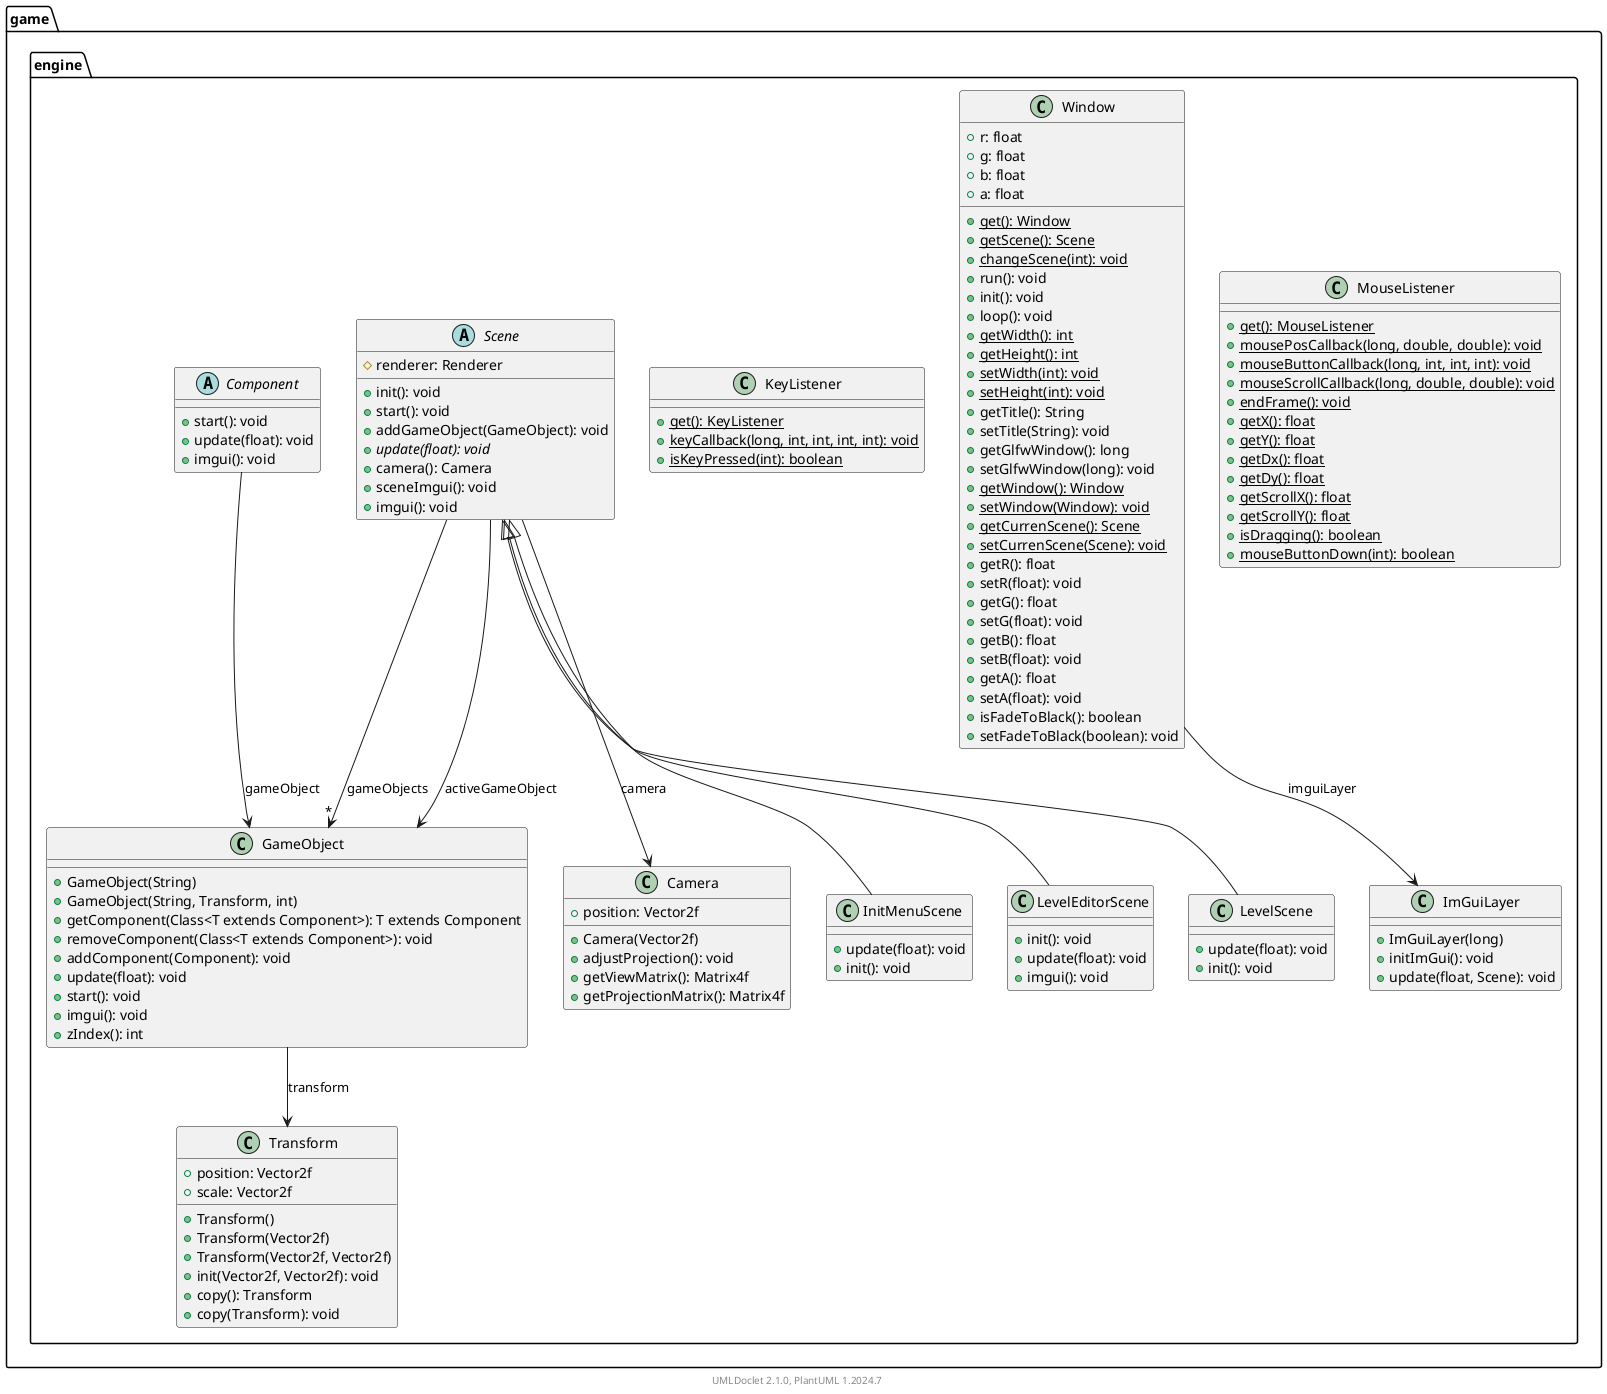 @startuml
    namespace game.engine {

        class MouseListener [[MouseListener.html]] {
            {static} +get(): MouseListener
            {static} +mousePosCallback(long, double, double): void
            {static} +mouseButtonCallback(long, int, int, int): void
            {static} +mouseScrollCallback(long, double, double): void
            {static} +endFrame(): void
            {static} +getX(): float
            {static} +getY(): float
            {static} +getDx(): float
            {static} +getDy(): float
            {static} +getScrollX(): float
            {static} +getScrollY(): float
            {static} +isDragging(): boolean
            {static} +mouseButtonDown(int): boolean
        }

        class InitMenuScene [[InitMenuScene.html]] {
            +update(float): void
            +init(): void
        }

        class Window [[Window.html]] {
            +r: float
            +g: float
            +b: float
            +a: float
            {static} +get(): Window
            {static} +getScene(): Scene
            {static} +changeScene(int): void
            +run(): void
            +init(): void
            +loop(): void
            {static} +getWidth(): int
            {static} +getHeight(): int
            {static} +setWidth(int): void
            {static} +setHeight(int): void
            +getTitle(): String
            +setTitle(String): void
            +getGlfwWindow(): long
            +setGlfwWindow(long): void
            {static} +getWindow(): Window
            {static} +setWindow(Window): void
            {static} +getCurrenScene(): Scene
            {static} +setCurrenScene(Scene): void
            +getR(): float
            +setR(float): void
            +getG(): float
            +setG(float): void
            +getB(): float
            +setB(float): void
            +getA(): float
            +setA(float): void
            +isFadeToBlack(): boolean
            +setFadeToBlack(boolean): void
        }

        class Transform [[Transform.html]] {
            +position: Vector2f
            +scale: Vector2f
            +Transform()
            +Transform(Vector2f)
            +Transform(Vector2f, Vector2f)
            +init(Vector2f, Vector2f): void
            +copy(): Transform
            +copy(Transform): void
        }

        class LevelEditorScene [[LevelEditorScene.html]] {
            +init(): void
            +update(float): void
            +imgui(): void
        }

        class KeyListener [[KeyListener.html]] {
            {static} +get(): KeyListener
            {static} +keyCallback(long, int, int, int, int): void
            {static} +isKeyPressed(int): boolean
        }

        class LevelScene [[LevelScene.html]] {
            +update(float): void
            +init(): void
        }

        abstract class Component [[Component.html]] {
            +start(): void
            +update(float): void
            +imgui(): void
        }

        abstract class Scene [[Scene.html]] {
            #renderer: Renderer
            +init(): void
            +start(): void
            +addGameObject(GameObject): void
            {abstract} +update(float): void
            +camera(): Camera
            +sceneImgui(): void
            +imgui(): void
        }

        class ImGuiLayer [[ImGuiLayer.html]] {
            +ImGuiLayer(long)
            +initImGui(): void
            +update(float, Scene): void
        }

        class GameObject [[GameObject.html]] {
            +GameObject(String)
            +GameObject(String, Transform, int)
            +getComponent(Class<T extends Component>): T extends Component
            +removeComponent(Class<T extends Component>): void
            +addComponent(Component): void
            +update(float): void
            +start(): void
            +imgui(): void
            +zIndex(): int
        }

        class Camera [[Camera.html]] {
            +position: Vector2f
            +Camera(Vector2f)
            +adjustProjection(): void
            +getViewMatrix(): Matrix4f
            +getProjectionMatrix(): Matrix4f
        }

        Scene <|-- InitMenuScene
        Window --> ImGuiLayer: imguiLayer
        Scene <|-- LevelEditorScene
        Scene <|-- LevelScene
        Component --> GameObject: gameObject
        Scene --> Camera: camera
        Scene --> "*" GameObject: gameObjects
        Scene --> GameObject: activeGameObject
        GameObject --> Transform: transform
    }

    center footer UMLDoclet 2.1.0, PlantUML %version()
@enduml
